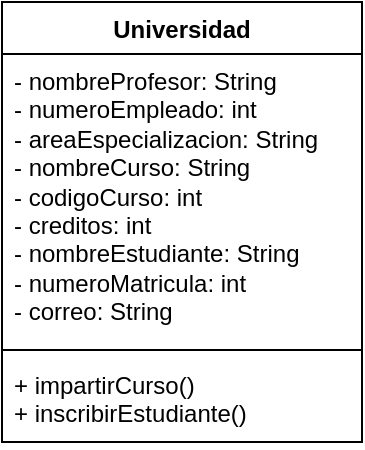 <mxfile version="26.0.16">
  <diagram name="Página-1" id="ZVFehZVy44ewVObcNapo">
    <mxGraphModel dx="1248" dy="537" grid="1" gridSize="10" guides="1" tooltips="1" connect="1" arrows="1" fold="1" page="1" pageScale="1" pageWidth="827" pageHeight="1169" math="0" shadow="0">
      <root>
        <mxCell id="0" />
        <mxCell id="1" parent="0" />
        <mxCell id="aTriftzilAiwtQ7li0FP-3" value="Universidad" style="swimlane;fontStyle=1;align=center;verticalAlign=top;childLayout=stackLayout;horizontal=1;startSize=26;horizontalStack=0;resizeParent=1;resizeParentMax=0;resizeLast=0;collapsible=1;marginBottom=0;whiteSpace=wrap;html=1;" vertex="1" parent="1">
          <mxGeometry x="414" y="110" width="180" height="220" as="geometry" />
        </mxCell>
        <mxCell id="aTriftzilAiwtQ7li0FP-4" value="- nombreProfesor: String&lt;div&gt;- numeroEmpleado: int&lt;/div&gt;&lt;div&gt;- areaEspecializacion: String&lt;/div&gt;&lt;div&gt;- nombreCurso: String&lt;/div&gt;&lt;div&gt;- codigoCurso: int&lt;/div&gt;&lt;div&gt;- creditos: int&lt;/div&gt;&lt;div&gt;- nombreEstudiante: String&lt;/div&gt;&lt;div&gt;- numeroMatricula: int&lt;/div&gt;&lt;div&gt;- correo: String&lt;/div&gt;" style="text;strokeColor=none;fillColor=none;align=left;verticalAlign=top;spacingLeft=4;spacingRight=4;overflow=hidden;rotatable=0;points=[[0,0.5],[1,0.5]];portConstraint=eastwest;whiteSpace=wrap;html=1;" vertex="1" parent="aTriftzilAiwtQ7li0FP-3">
          <mxGeometry y="26" width="180" height="144" as="geometry" />
        </mxCell>
        <mxCell id="aTriftzilAiwtQ7li0FP-5" value="" style="line;strokeWidth=1;fillColor=none;align=left;verticalAlign=middle;spacingTop=-1;spacingLeft=3;spacingRight=3;rotatable=0;labelPosition=right;points=[];portConstraint=eastwest;strokeColor=inherit;" vertex="1" parent="aTriftzilAiwtQ7li0FP-3">
          <mxGeometry y="170" width="180" height="8" as="geometry" />
        </mxCell>
        <mxCell id="aTriftzilAiwtQ7li0FP-6" value="+ impartirCurso()&lt;div&gt;+ inscribirEstudiante()&lt;/div&gt;" style="text;strokeColor=none;fillColor=none;align=left;verticalAlign=top;spacingLeft=4;spacingRight=4;overflow=hidden;rotatable=0;points=[[0,0.5],[1,0.5]];portConstraint=eastwest;whiteSpace=wrap;html=1;" vertex="1" parent="aTriftzilAiwtQ7li0FP-3">
          <mxGeometry y="178" width="180" height="42" as="geometry" />
        </mxCell>
      </root>
    </mxGraphModel>
  </diagram>
</mxfile>

